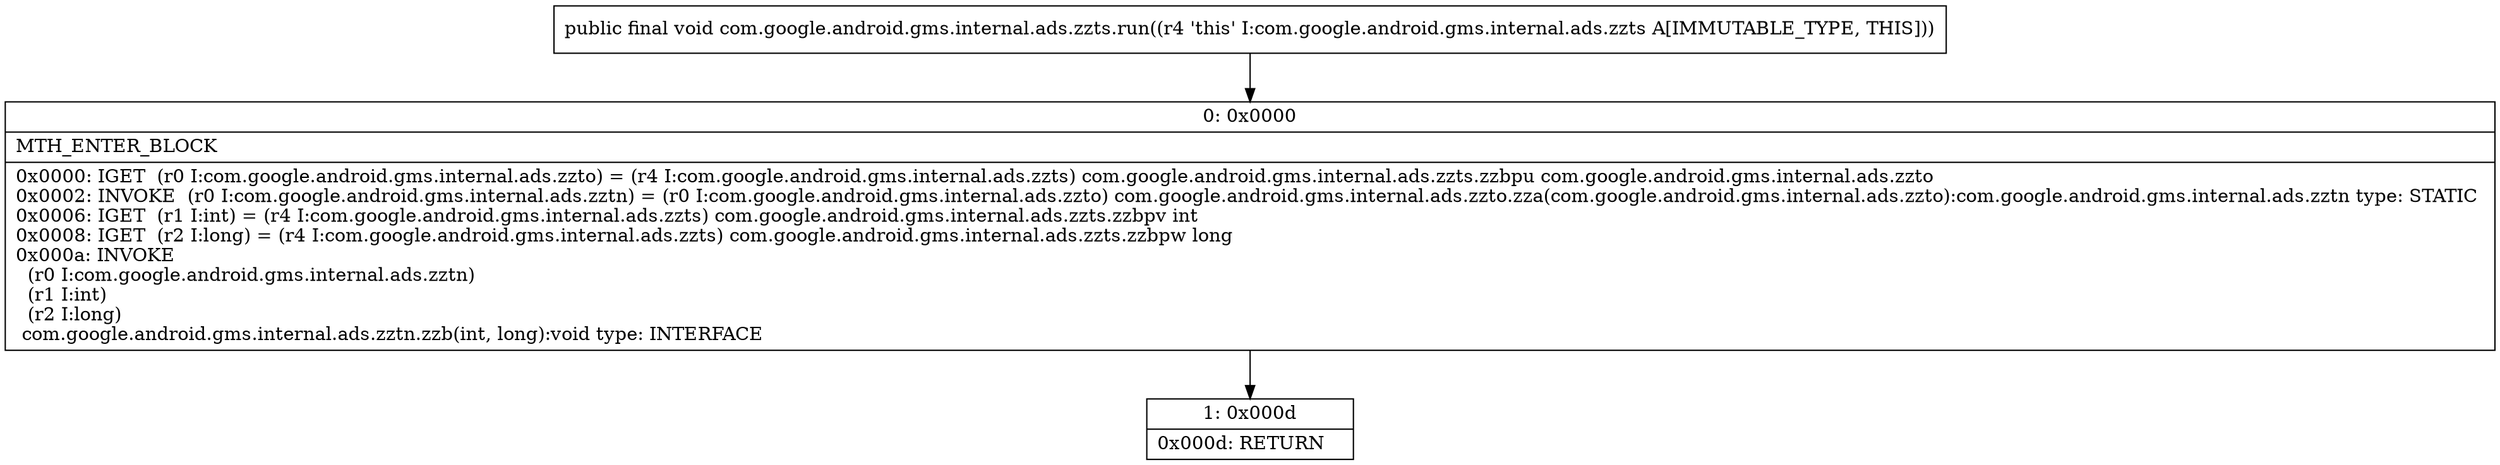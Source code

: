 digraph "CFG forcom.google.android.gms.internal.ads.zzts.run()V" {
Node_0 [shape=record,label="{0\:\ 0x0000|MTH_ENTER_BLOCK\l|0x0000: IGET  (r0 I:com.google.android.gms.internal.ads.zzto) = (r4 I:com.google.android.gms.internal.ads.zzts) com.google.android.gms.internal.ads.zzts.zzbpu com.google.android.gms.internal.ads.zzto \l0x0002: INVOKE  (r0 I:com.google.android.gms.internal.ads.zztn) = (r0 I:com.google.android.gms.internal.ads.zzto) com.google.android.gms.internal.ads.zzto.zza(com.google.android.gms.internal.ads.zzto):com.google.android.gms.internal.ads.zztn type: STATIC \l0x0006: IGET  (r1 I:int) = (r4 I:com.google.android.gms.internal.ads.zzts) com.google.android.gms.internal.ads.zzts.zzbpv int \l0x0008: IGET  (r2 I:long) = (r4 I:com.google.android.gms.internal.ads.zzts) com.google.android.gms.internal.ads.zzts.zzbpw long \l0x000a: INVOKE  \l  (r0 I:com.google.android.gms.internal.ads.zztn)\l  (r1 I:int)\l  (r2 I:long)\l com.google.android.gms.internal.ads.zztn.zzb(int, long):void type: INTERFACE \l}"];
Node_1 [shape=record,label="{1\:\ 0x000d|0x000d: RETURN   \l}"];
MethodNode[shape=record,label="{public final void com.google.android.gms.internal.ads.zzts.run((r4 'this' I:com.google.android.gms.internal.ads.zzts A[IMMUTABLE_TYPE, THIS])) }"];
MethodNode -> Node_0;
Node_0 -> Node_1;
}


